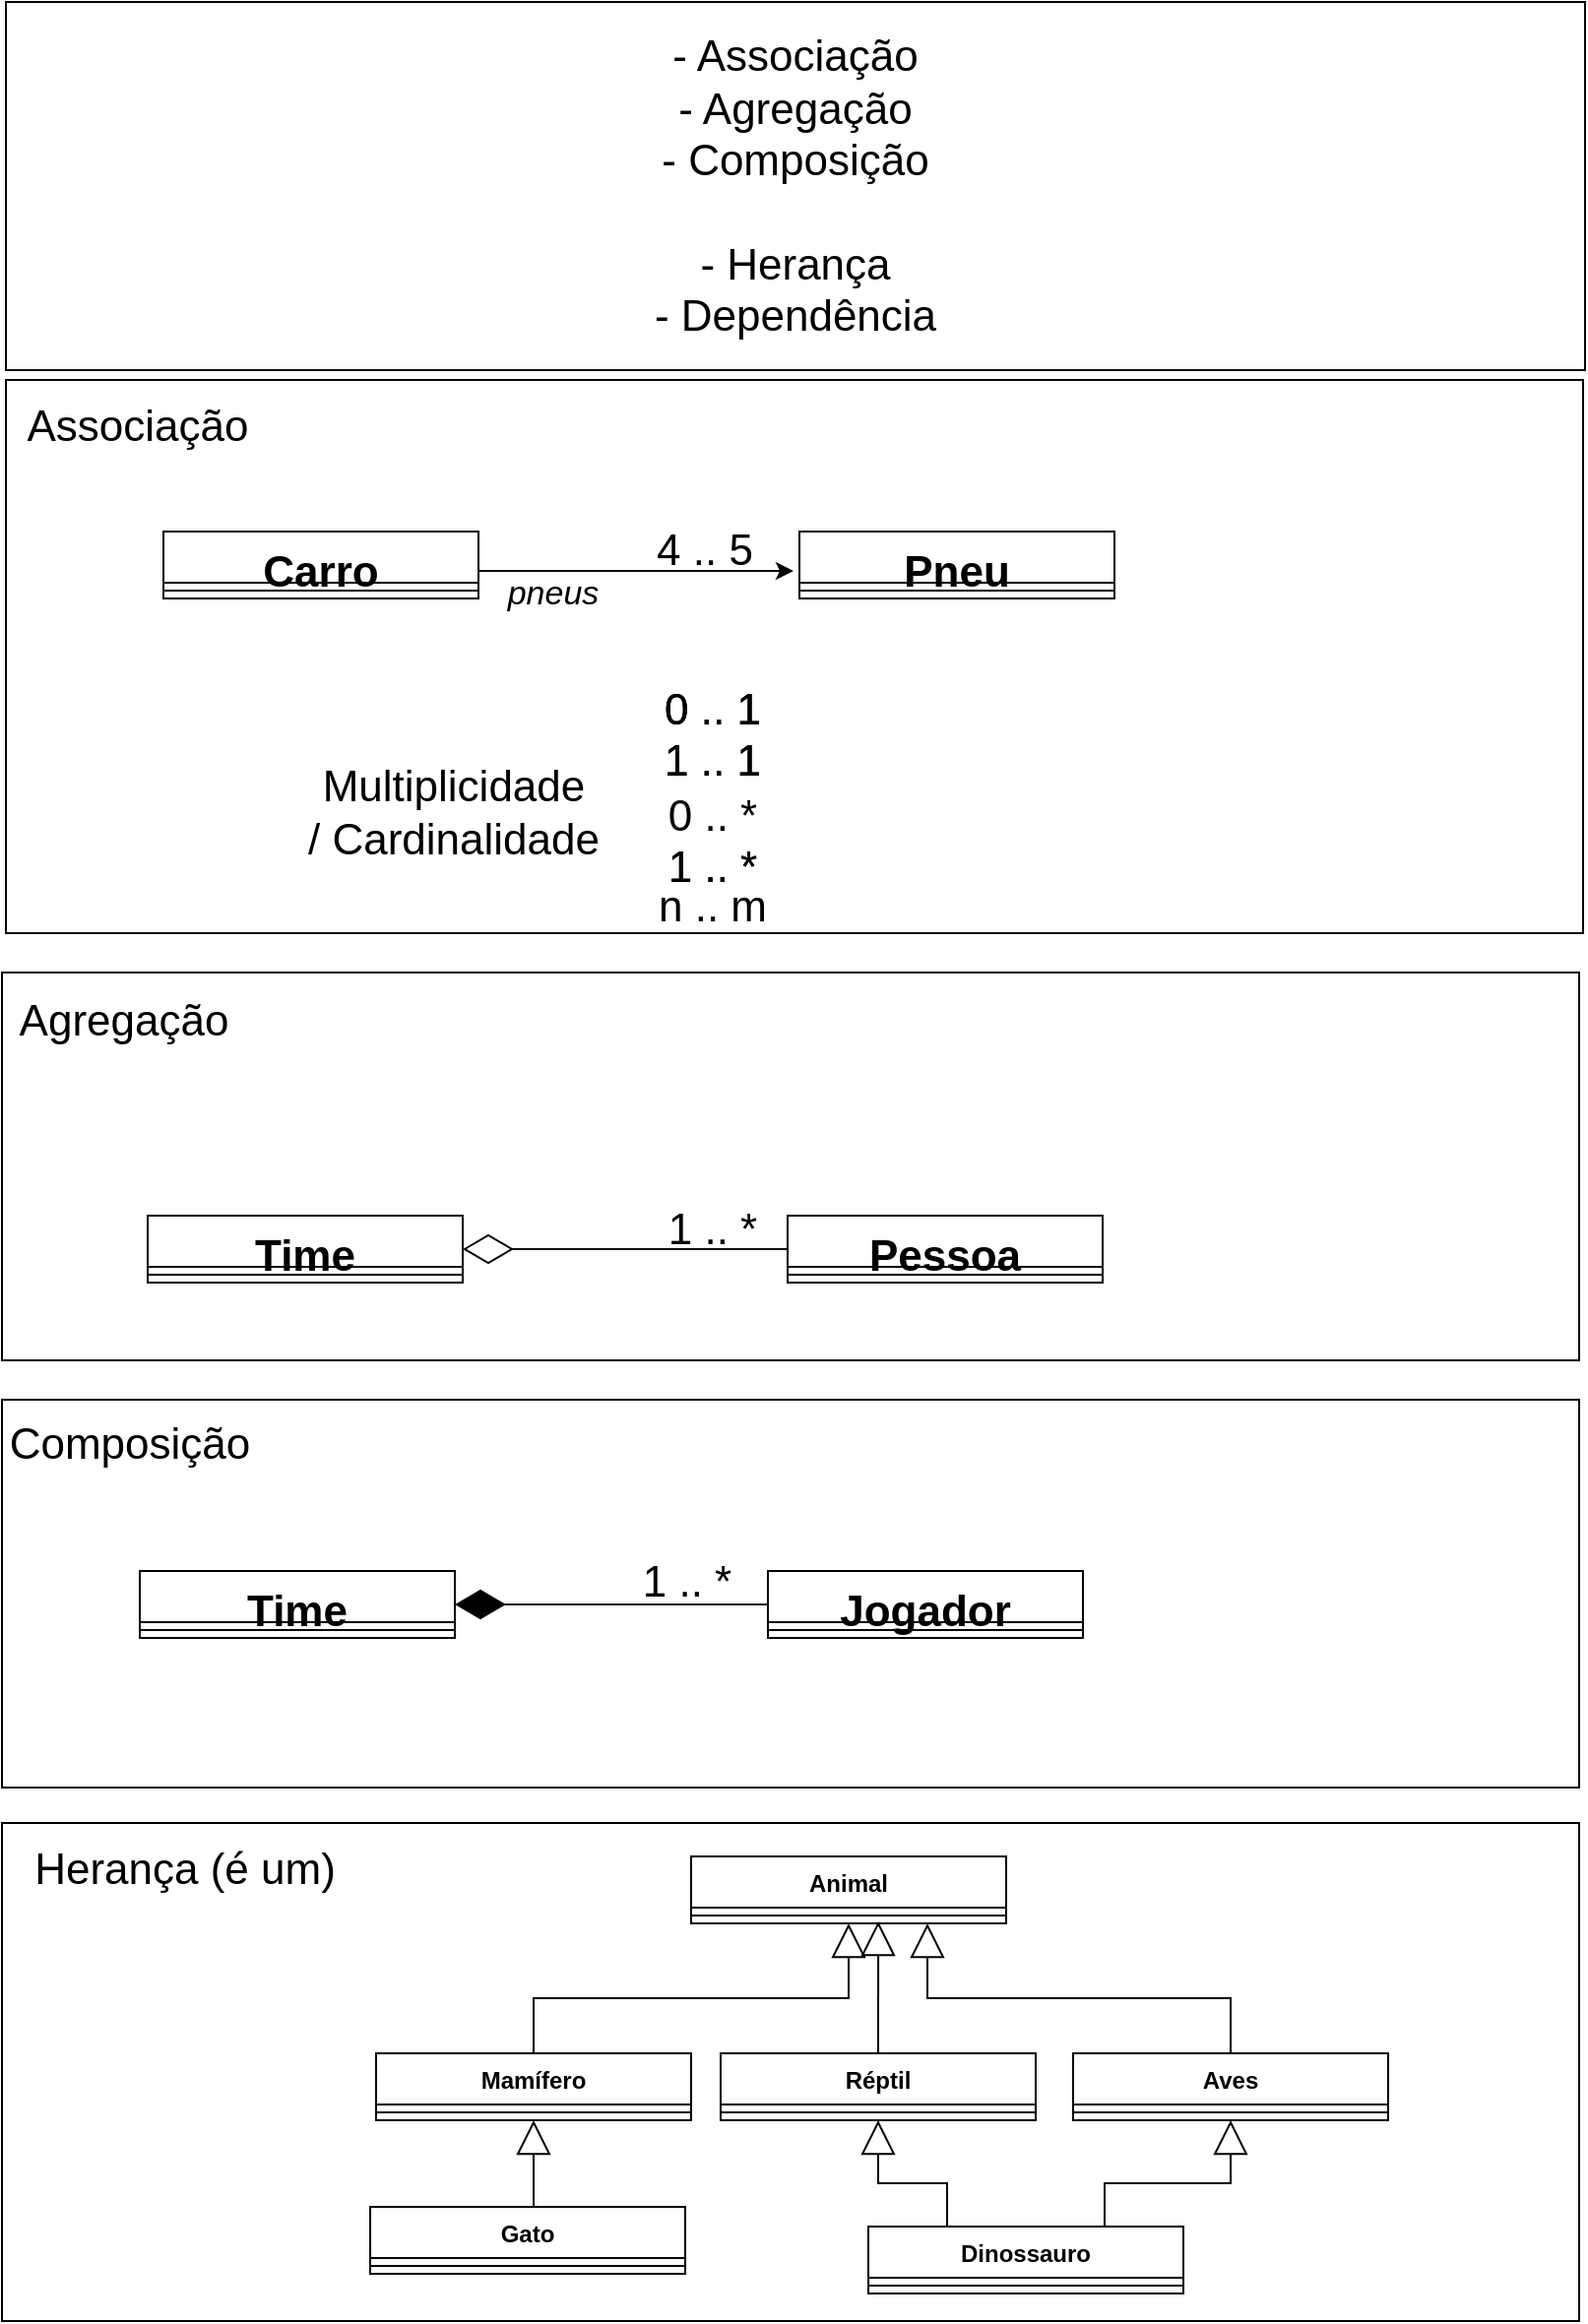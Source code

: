 <mxfile version="14.4.3" type="github">
  <diagram id="oidKAotuflDEEQi21nP8" name="Page-1">
    <mxGraphModel dx="841" dy="668" grid="0" gridSize="10" guides="1" tooltips="1" connect="1" arrows="1" fold="1" page="1" pageScale="1" pageWidth="827" pageHeight="1169" background="#ffffff" math="0" shadow="0">
      <root>
        <mxCell id="0" />
        <mxCell id="1" parent="0" />
        <mxCell id="biDsljLJ2qvcuqTwJUGm-1" value="- Associação&lt;br&gt;- Agregação&lt;br&gt;- Composição&lt;br&gt;&lt;br&gt;- Herança&lt;br&gt;- Dependência" style="rounded=0;whiteSpace=wrap;html=1;fontSize=22;" parent="1" vertex="1">
          <mxGeometry x="11" y="13" width="802" height="187" as="geometry" />
        </mxCell>
        <mxCell id="biDsljLJ2qvcuqTwJUGm-2" value="" style="rounded=0;whiteSpace=wrap;html=1;fontSize=22;" parent="1" vertex="1">
          <mxGeometry x="11" y="205" width="801" height="281" as="geometry" />
        </mxCell>
        <mxCell id="biDsljLJ2qvcuqTwJUGm-3" value="Associação" style="text;html=1;strokeColor=none;fillColor=none;align=center;verticalAlign=middle;whiteSpace=wrap;rounded=0;fontSize=22;" parent="1" vertex="1">
          <mxGeometry x="58" y="219" width="40" height="20" as="geometry" />
        </mxCell>
        <mxCell id="biDsljLJ2qvcuqTwJUGm-4" value="Carro" style="swimlane;fontStyle=1;align=center;verticalAlign=top;childLayout=stackLayout;horizontal=1;startSize=26;horizontalStack=0;resizeParent=1;resizeParentMax=0;resizeLast=0;collapsible=1;marginBottom=0;fontSize=22;" parent="1" vertex="1">
          <mxGeometry x="91" y="282" width="160" height="34" as="geometry" />
        </mxCell>
        <mxCell id="biDsljLJ2qvcuqTwJUGm-6" value="" style="line;strokeWidth=1;fillColor=none;align=left;verticalAlign=middle;spacingTop=-1;spacingLeft=3;spacingRight=3;rotatable=0;labelPosition=right;points=[];portConstraint=eastwest;" parent="biDsljLJ2qvcuqTwJUGm-4" vertex="1">
          <mxGeometry y="26" width="160" height="8" as="geometry" />
        </mxCell>
        <mxCell id="biDsljLJ2qvcuqTwJUGm-8" value="Pneu" style="swimlane;fontStyle=1;align=center;verticalAlign=top;childLayout=stackLayout;horizontal=1;startSize=26;horizontalStack=0;resizeParent=1;resizeParentMax=0;resizeLast=0;collapsible=1;marginBottom=0;fontSize=22;" parent="1" vertex="1">
          <mxGeometry x="414" y="282" width="160" height="34" as="geometry" />
        </mxCell>
        <mxCell id="biDsljLJ2qvcuqTwJUGm-10" value="" style="line;strokeWidth=1;fillColor=none;align=left;verticalAlign=middle;spacingTop=-1;spacingLeft=3;spacingRight=3;rotatable=0;labelPosition=right;points=[];portConstraint=eastwest;" parent="biDsljLJ2qvcuqTwJUGm-8" vertex="1">
          <mxGeometry y="26" width="160" height="8" as="geometry" />
        </mxCell>
        <mxCell id="biDsljLJ2qvcuqTwJUGm-12" value="" style="endArrow=classic;html=1;edgeStyle=orthogonalEdgeStyle;fontSize=22;endFill=1;" parent="1" edge="1">
          <mxGeometry relative="1" as="geometry">
            <mxPoint x="251" y="302" as="sourcePoint" />
            <mxPoint x="411" y="302" as="targetPoint" />
          </mxGeometry>
        </mxCell>
        <mxCell id="biDsljLJ2qvcuqTwJUGm-15" value="4 .. 5" style="text;html=1;strokeColor=none;fillColor=none;align=center;verticalAlign=middle;whiteSpace=wrap;rounded=0;fontSize=22;" parent="1" vertex="1">
          <mxGeometry x="328" y="282" width="76" height="20" as="geometry" />
        </mxCell>
        <mxCell id="biDsljLJ2qvcuqTwJUGm-16" value="0 .. *" style="text;html=1;strokeColor=none;fillColor=none;align=center;verticalAlign=middle;whiteSpace=wrap;rounded=0;fontSize=22;" parent="1" vertex="1">
          <mxGeometry x="332" y="417" width="76" height="20" as="geometry" />
        </mxCell>
        <mxCell id="biDsljLJ2qvcuqTwJUGm-17" value="1 .. 1" style="text;html=1;strokeColor=none;fillColor=none;align=center;verticalAlign=middle;whiteSpace=wrap;rounded=0;fontSize=22;" parent="1" vertex="1">
          <mxGeometry x="332" y="389" width="76" height="20" as="geometry" />
        </mxCell>
        <mxCell id="biDsljLJ2qvcuqTwJUGm-18" value="0 .. 1" style="text;html=1;strokeColor=none;fillColor=none;align=center;verticalAlign=middle;whiteSpace=wrap;rounded=0;fontSize=22;" parent="1" vertex="1">
          <mxGeometry x="332" y="363" width="76" height="20" as="geometry" />
        </mxCell>
        <mxCell id="biDsljLJ2qvcuqTwJUGm-19" value="1 .. *" style="text;html=1;strokeColor=none;fillColor=none;align=center;verticalAlign=middle;whiteSpace=wrap;rounded=0;fontSize=22;" parent="1" vertex="1">
          <mxGeometry x="332" y="443" width="76" height="20" as="geometry" />
        </mxCell>
        <mxCell id="biDsljLJ2qvcuqTwJUGm-20" value="n .. m" style="text;html=1;strokeColor=none;fillColor=none;align=center;verticalAlign=middle;whiteSpace=wrap;rounded=0;fontSize=22;" parent="1" vertex="1">
          <mxGeometry x="332" y="463" width="76" height="20" as="geometry" />
        </mxCell>
        <mxCell id="biDsljLJ2qvcuqTwJUGm-22" value="Multiplicidade&lt;br&gt;/ Cardinalidade" style="text;html=1;strokeColor=none;fillColor=none;align=center;verticalAlign=middle;whiteSpace=wrap;rounded=0;fontSize=22;" parent="1" vertex="1">
          <mxGeometry x="149" y="396" width="179" height="57" as="geometry" />
        </mxCell>
        <mxCell id="biDsljLJ2qvcuqTwJUGm-23" value="0 .. 1" style="text;html=1;strokeColor=none;fillColor=none;align=center;verticalAlign=middle;whiteSpace=wrap;rounded=0;fontSize=22;" parent="1" vertex="1">
          <mxGeometry x="332" y="363" width="76" height="20" as="geometry" />
        </mxCell>
        <mxCell id="biDsljLJ2qvcuqTwJUGm-24" value="1 .. 1" style="text;html=1;strokeColor=none;fillColor=none;align=center;verticalAlign=middle;whiteSpace=wrap;rounded=0;fontSize=22;" parent="1" vertex="1">
          <mxGeometry x="332" y="389" width="76" height="20" as="geometry" />
        </mxCell>
        <mxCell id="biDsljLJ2qvcuqTwJUGm-25" value="0 .. 1" style="text;html=1;strokeColor=none;fillColor=none;align=center;verticalAlign=middle;whiteSpace=wrap;rounded=0;fontSize=22;" parent="1" vertex="1">
          <mxGeometry x="332" y="363" width="76" height="20" as="geometry" />
        </mxCell>
        <mxCell id="biDsljLJ2qvcuqTwJUGm-26" value="1 .. 1" style="text;html=1;strokeColor=none;fillColor=none;align=center;verticalAlign=middle;whiteSpace=wrap;rounded=0;fontSize=22;" parent="1" vertex="1">
          <mxGeometry x="332" y="389" width="76" height="20" as="geometry" />
        </mxCell>
        <mxCell id="biDsljLJ2qvcuqTwJUGm-27" value="1 .. *" style="text;html=1;strokeColor=none;fillColor=none;align=center;verticalAlign=middle;whiteSpace=wrap;rounded=0;fontSize=22;" parent="1" vertex="1">
          <mxGeometry x="332" y="443" width="76" height="20" as="geometry" />
        </mxCell>
        <mxCell id="biDsljLJ2qvcuqTwJUGm-28" value="" style="rounded=0;whiteSpace=wrap;html=1;fontSize=22;" parent="1" vertex="1">
          <mxGeometry x="9" y="506" width="801" height="197" as="geometry" />
        </mxCell>
        <mxCell id="biDsljLJ2qvcuqTwJUGm-29" value="Agregação" style="text;html=1;strokeColor=none;fillColor=none;align=center;verticalAlign=middle;whiteSpace=wrap;rounded=0;fontSize=22;" parent="1" vertex="1">
          <mxGeometry x="51" y="521" width="40" height="20" as="geometry" />
        </mxCell>
        <mxCell id="biDsljLJ2qvcuqTwJUGm-38" style="edgeStyle=orthogonalEdgeStyle;rounded=0;orthogonalLoop=1;jettySize=auto;html=1;exitX=0;exitY=0.5;exitDx=0;exitDy=0;endArrow=diamondThin;endFill=0;fontSize=22;entryX=1;entryY=0.5;entryDx=0;entryDy=0;endSize=23;" parent="1" source="biDsljLJ2qvcuqTwJUGm-30" target="biDsljLJ2qvcuqTwJUGm-34" edge="1">
          <mxGeometry relative="1" as="geometry" />
        </mxCell>
        <mxCell id="biDsljLJ2qvcuqTwJUGm-30" value="Pessoa" style="swimlane;fontStyle=1;align=center;verticalAlign=top;childLayout=stackLayout;horizontal=1;startSize=26;horizontalStack=0;resizeParent=1;resizeParentMax=0;resizeLast=0;collapsible=1;marginBottom=0;fontSize=22;" parent="1" vertex="1">
          <mxGeometry x="408" y="629.5" width="160" height="34" as="geometry" />
        </mxCell>
        <mxCell id="biDsljLJ2qvcuqTwJUGm-32" value="" style="line;strokeWidth=1;fillColor=none;align=left;verticalAlign=middle;spacingTop=-1;spacingLeft=3;spacingRight=3;rotatable=0;labelPosition=right;points=[];portConstraint=eastwest;" parent="biDsljLJ2qvcuqTwJUGm-30" vertex="1">
          <mxGeometry y="26" width="160" height="8" as="geometry" />
        </mxCell>
        <mxCell id="biDsljLJ2qvcuqTwJUGm-34" value="Time" style="swimlane;fontStyle=1;align=center;verticalAlign=top;childLayout=stackLayout;horizontal=1;startSize=26;horizontalStack=0;resizeParent=1;resizeParentMax=0;resizeLast=0;collapsible=1;marginBottom=0;fontSize=22;" parent="1" vertex="1">
          <mxGeometry x="83" y="629.5" width="160" height="34" as="geometry" />
        </mxCell>
        <mxCell id="biDsljLJ2qvcuqTwJUGm-36" value="" style="line;strokeWidth=1;fillColor=none;align=left;verticalAlign=middle;spacingTop=-1;spacingLeft=3;spacingRight=3;rotatable=0;labelPosition=right;points=[];portConstraint=eastwest;" parent="biDsljLJ2qvcuqTwJUGm-34" vertex="1">
          <mxGeometry y="26" width="160" height="8" as="geometry" />
        </mxCell>
        <mxCell id="biDsljLJ2qvcuqTwJUGm-39" value="1 .. *" style="text;html=1;strokeColor=none;fillColor=none;align=center;verticalAlign=middle;whiteSpace=wrap;rounded=0;fontSize=22;" parent="1" vertex="1">
          <mxGeometry x="332" y="627" width="76" height="20" as="geometry" />
        </mxCell>
        <mxCell id="biDsljLJ2qvcuqTwJUGm-40" value="" style="rounded=0;whiteSpace=wrap;html=1;fontSize=22;" parent="1" vertex="1">
          <mxGeometry x="9" y="723" width="801" height="197" as="geometry" />
        </mxCell>
        <mxCell id="biDsljLJ2qvcuqTwJUGm-41" value="Composição" style="text;html=1;strokeColor=none;fillColor=none;align=center;verticalAlign=middle;whiteSpace=wrap;rounded=0;fontSize=22;" parent="1" vertex="1">
          <mxGeometry x="54" y="736" width="40" height="20" as="geometry" />
        </mxCell>
        <mxCell id="biDsljLJ2qvcuqTwJUGm-42" value="Time" style="swimlane;fontStyle=1;align=center;verticalAlign=top;childLayout=stackLayout;horizontal=1;startSize=26;horizontalStack=0;resizeParent=1;resizeParentMax=0;resizeLast=0;collapsible=1;marginBottom=0;fontSize=22;" parent="1" vertex="1">
          <mxGeometry x="79" y="810" width="160" height="34" as="geometry" />
        </mxCell>
        <mxCell id="biDsljLJ2qvcuqTwJUGm-43" value="" style="line;strokeWidth=1;fillColor=none;align=left;verticalAlign=middle;spacingTop=-1;spacingLeft=3;spacingRight=3;rotatable=0;labelPosition=right;points=[];portConstraint=eastwest;" parent="biDsljLJ2qvcuqTwJUGm-42" vertex="1">
          <mxGeometry y="26" width="160" height="8" as="geometry" />
        </mxCell>
        <mxCell id="biDsljLJ2qvcuqTwJUGm-46" style="edgeStyle=orthogonalEdgeStyle;rounded=0;orthogonalLoop=1;jettySize=auto;html=1;exitX=0;exitY=0.5;exitDx=0;exitDy=0;entryX=1;entryY=0.5;entryDx=0;entryDy=0;endArrow=diamondThin;endFill=1;endSize=23;fontSize=22;" parent="1" source="biDsljLJ2qvcuqTwJUGm-44" target="biDsljLJ2qvcuqTwJUGm-42" edge="1">
          <mxGeometry relative="1" as="geometry" />
        </mxCell>
        <mxCell id="biDsljLJ2qvcuqTwJUGm-44" value="Jogador" style="swimlane;fontStyle=1;align=center;verticalAlign=top;childLayout=stackLayout;horizontal=1;startSize=26;horizontalStack=0;resizeParent=1;resizeParentMax=0;resizeLast=0;collapsible=1;marginBottom=0;fontSize=22;" parent="1" vertex="1">
          <mxGeometry x="398" y="810" width="160" height="34" as="geometry" />
        </mxCell>
        <mxCell id="biDsljLJ2qvcuqTwJUGm-45" value="" style="line;strokeWidth=1;fillColor=none;align=left;verticalAlign=middle;spacingTop=-1;spacingLeft=3;spacingRight=3;rotatable=0;labelPosition=right;points=[];portConstraint=eastwest;" parent="biDsljLJ2qvcuqTwJUGm-44" vertex="1">
          <mxGeometry y="26" width="160" height="8" as="geometry" />
        </mxCell>
        <mxCell id="biDsljLJ2qvcuqTwJUGm-47" value="1 .. *" style="text;html=1;strokeColor=none;fillColor=none;align=center;verticalAlign=middle;whiteSpace=wrap;rounded=0;fontSize=22;" parent="1" vertex="1">
          <mxGeometry x="319" y="806" width="76" height="20" as="geometry" />
        </mxCell>
        <mxCell id="biDsljLJ2qvcuqTwJUGm-48" value="&lt;i&gt;&lt;font style=&quot;font-size: 17px&quot;&gt;pneus&lt;/font&gt;&lt;/i&gt;" style="text;html=1;strokeColor=none;fillColor=none;align=center;verticalAlign=middle;whiteSpace=wrap;rounded=0;fontSize=22;" parent="1" vertex="1">
          <mxGeometry x="251" y="302" width="76" height="20" as="geometry" />
        </mxCell>
        <mxCell id="O-chyJX1uRSNyFMLqIYp-1" value="" style="rounded=0;whiteSpace=wrap;html=1;fontSize=22;" vertex="1" parent="1">
          <mxGeometry x="9" y="938" width="801" height="253" as="geometry" />
        </mxCell>
        <mxCell id="O-chyJX1uRSNyFMLqIYp-2" value="Herança (é um)" style="text;html=1;strokeColor=none;fillColor=none;align=center;verticalAlign=middle;whiteSpace=wrap;rounded=0;fontSize=22;" vertex="1" parent="1">
          <mxGeometry x="19" y="952" width="166" height="20" as="geometry" />
        </mxCell>
        <mxCell id="O-chyJX1uRSNyFMLqIYp-3" value="Animal" style="swimlane;fontStyle=1;align=center;verticalAlign=top;childLayout=stackLayout;horizontal=1;startSize=26;horizontalStack=0;resizeParent=1;resizeParentMax=0;resizeLast=0;collapsible=1;marginBottom=0;" vertex="1" parent="1">
          <mxGeometry x="359" y="955" width="160" height="34" as="geometry" />
        </mxCell>
        <mxCell id="O-chyJX1uRSNyFMLqIYp-5" value="" style="line;strokeWidth=1;fillColor=none;align=left;verticalAlign=middle;spacingTop=-1;spacingLeft=3;spacingRight=3;rotatable=0;labelPosition=right;points=[];portConstraint=eastwest;" vertex="1" parent="O-chyJX1uRSNyFMLqIYp-3">
          <mxGeometry y="26" width="160" height="8" as="geometry" />
        </mxCell>
        <mxCell id="O-chyJX1uRSNyFMLqIYp-9" style="edgeStyle=orthogonalEdgeStyle;rounded=0;orthogonalLoop=1;jettySize=auto;html=1;exitX=0.5;exitY=0;exitDx=0;exitDy=0;entryX=0.5;entryY=1;entryDx=0;entryDy=0;endArrow=block;endFill=0;strokeWidth=1;endSize=15;" edge="1" parent="1" source="O-chyJX1uRSNyFMLqIYp-7" target="O-chyJX1uRSNyFMLqIYp-3">
          <mxGeometry relative="1" as="geometry" />
        </mxCell>
        <mxCell id="O-chyJX1uRSNyFMLqIYp-7" value="Mamífero" style="swimlane;fontStyle=1;align=center;verticalAlign=top;childLayout=stackLayout;horizontal=1;startSize=26;horizontalStack=0;resizeParent=1;resizeParentMax=0;resizeLast=0;collapsible=1;marginBottom=0;" vertex="1" parent="1">
          <mxGeometry x="199" y="1055" width="160" height="34" as="geometry" />
        </mxCell>
        <mxCell id="O-chyJX1uRSNyFMLqIYp-8" value="" style="line;strokeWidth=1;fillColor=none;align=left;verticalAlign=middle;spacingTop=-1;spacingLeft=3;spacingRight=3;rotatable=0;labelPosition=right;points=[];portConstraint=eastwest;" vertex="1" parent="O-chyJX1uRSNyFMLqIYp-7">
          <mxGeometry y="26" width="160" height="8" as="geometry" />
        </mxCell>
        <mxCell id="O-chyJX1uRSNyFMLqIYp-13" style="edgeStyle=orthogonalEdgeStyle;rounded=0;orthogonalLoop=1;jettySize=auto;html=1;exitX=0.5;exitY=0;exitDx=0;exitDy=0;entryX=0.5;entryY=1;entryDx=0;entryDy=0;endArrow=block;endFill=0;endSize=15;strokeWidth=1;" edge="1" parent="1" source="O-chyJX1uRSNyFMLqIYp-10" target="O-chyJX1uRSNyFMLqIYp-7">
          <mxGeometry relative="1" as="geometry" />
        </mxCell>
        <mxCell id="O-chyJX1uRSNyFMLqIYp-10" value="Gato" style="swimlane;fontStyle=1;align=center;verticalAlign=top;childLayout=stackLayout;horizontal=1;startSize=26;horizontalStack=0;resizeParent=1;resizeParentMax=0;resizeLast=0;collapsible=1;marginBottom=0;" vertex="1" parent="1">
          <mxGeometry x="196" y="1133" width="160" height="34" as="geometry" />
        </mxCell>
        <mxCell id="O-chyJX1uRSNyFMLqIYp-11" value="" style="line;strokeWidth=1;fillColor=none;align=left;verticalAlign=middle;spacingTop=-1;spacingLeft=3;spacingRight=3;rotatable=0;labelPosition=right;points=[];portConstraint=eastwest;" vertex="1" parent="O-chyJX1uRSNyFMLqIYp-10">
          <mxGeometry y="26" width="160" height="8" as="geometry" />
        </mxCell>
        <mxCell id="O-chyJX1uRSNyFMLqIYp-18" style="edgeStyle=orthogonalEdgeStyle;rounded=0;orthogonalLoop=1;jettySize=auto;html=1;exitX=0.5;exitY=0;exitDx=0;exitDy=0;endArrow=block;endFill=0;endSize=15;strokeWidth=1;entryX=0.594;entryY=0.875;entryDx=0;entryDy=0;entryPerimeter=0;" edge="1" parent="1" source="O-chyJX1uRSNyFMLqIYp-14" target="O-chyJX1uRSNyFMLqIYp-5">
          <mxGeometry relative="1" as="geometry">
            <mxPoint x="358" y="998" as="targetPoint" />
          </mxGeometry>
        </mxCell>
        <mxCell id="O-chyJX1uRSNyFMLqIYp-14" value="Réptil" style="swimlane;fontStyle=1;align=center;verticalAlign=top;childLayout=stackLayout;horizontal=1;startSize=26;horizontalStack=0;resizeParent=1;resizeParentMax=0;resizeLast=0;collapsible=1;marginBottom=0;" vertex="1" parent="1">
          <mxGeometry x="374" y="1055" width="160" height="34" as="geometry" />
        </mxCell>
        <mxCell id="O-chyJX1uRSNyFMLqIYp-15" value="" style="line;strokeWidth=1;fillColor=none;align=left;verticalAlign=middle;spacingTop=-1;spacingLeft=3;spacingRight=3;rotatable=0;labelPosition=right;points=[];portConstraint=eastwest;" vertex="1" parent="O-chyJX1uRSNyFMLqIYp-14">
          <mxGeometry y="26" width="160" height="8" as="geometry" />
        </mxCell>
        <mxCell id="O-chyJX1uRSNyFMLqIYp-19" style="edgeStyle=orthogonalEdgeStyle;rounded=0;orthogonalLoop=1;jettySize=auto;html=1;exitX=0.25;exitY=0;exitDx=0;exitDy=0;entryX=0.5;entryY=1;entryDx=0;entryDy=0;endArrow=block;endFill=0;endSize=15;strokeWidth=1;" edge="1" parent="1" source="O-chyJX1uRSNyFMLqIYp-16" target="O-chyJX1uRSNyFMLqIYp-14">
          <mxGeometry relative="1" as="geometry" />
        </mxCell>
        <mxCell id="O-chyJX1uRSNyFMLqIYp-22" style="edgeStyle=orthogonalEdgeStyle;rounded=0;orthogonalLoop=1;jettySize=auto;html=1;exitX=0.75;exitY=0;exitDx=0;exitDy=0;entryX=0.5;entryY=1;entryDx=0;entryDy=0;endArrow=block;endFill=0;endSize=15;strokeWidth=1;" edge="1" parent="1" source="O-chyJX1uRSNyFMLqIYp-16" target="O-chyJX1uRSNyFMLqIYp-20">
          <mxGeometry relative="1" as="geometry" />
        </mxCell>
        <mxCell id="O-chyJX1uRSNyFMLqIYp-16" value="Dinossauro" style="swimlane;fontStyle=1;align=center;verticalAlign=top;childLayout=stackLayout;horizontal=1;startSize=26;horizontalStack=0;resizeParent=1;resizeParentMax=0;resizeLast=0;collapsible=1;marginBottom=0;" vertex="1" parent="1">
          <mxGeometry x="449" y="1143" width="160" height="34" as="geometry" />
        </mxCell>
        <mxCell id="O-chyJX1uRSNyFMLqIYp-17" value="" style="line;strokeWidth=1;fillColor=none;align=left;verticalAlign=middle;spacingTop=-1;spacingLeft=3;spacingRight=3;rotatable=0;labelPosition=right;points=[];portConstraint=eastwest;" vertex="1" parent="O-chyJX1uRSNyFMLqIYp-16">
          <mxGeometry y="26" width="160" height="8" as="geometry" />
        </mxCell>
        <mxCell id="O-chyJX1uRSNyFMLqIYp-23" style="edgeStyle=orthogonalEdgeStyle;rounded=0;orthogonalLoop=1;jettySize=auto;html=1;exitX=0.5;exitY=0;exitDx=0;exitDy=0;entryX=0.75;entryY=1;entryDx=0;entryDy=0;endArrow=block;endFill=0;endSize=15;strokeWidth=1;" edge="1" parent="1" source="O-chyJX1uRSNyFMLqIYp-20" target="O-chyJX1uRSNyFMLqIYp-3">
          <mxGeometry relative="1" as="geometry" />
        </mxCell>
        <mxCell id="O-chyJX1uRSNyFMLqIYp-20" value="Aves" style="swimlane;fontStyle=1;align=center;verticalAlign=top;childLayout=stackLayout;horizontal=1;startSize=26;horizontalStack=0;resizeParent=1;resizeParentMax=0;resizeLast=0;collapsible=1;marginBottom=0;" vertex="1" parent="1">
          <mxGeometry x="553" y="1055" width="160" height="34" as="geometry" />
        </mxCell>
        <mxCell id="O-chyJX1uRSNyFMLqIYp-21" value="" style="line;strokeWidth=1;fillColor=none;align=left;verticalAlign=middle;spacingTop=-1;spacingLeft=3;spacingRight=3;rotatable=0;labelPosition=right;points=[];portConstraint=eastwest;" vertex="1" parent="O-chyJX1uRSNyFMLqIYp-20">
          <mxGeometry y="26" width="160" height="8" as="geometry" />
        </mxCell>
      </root>
    </mxGraphModel>
  </diagram>
</mxfile>
